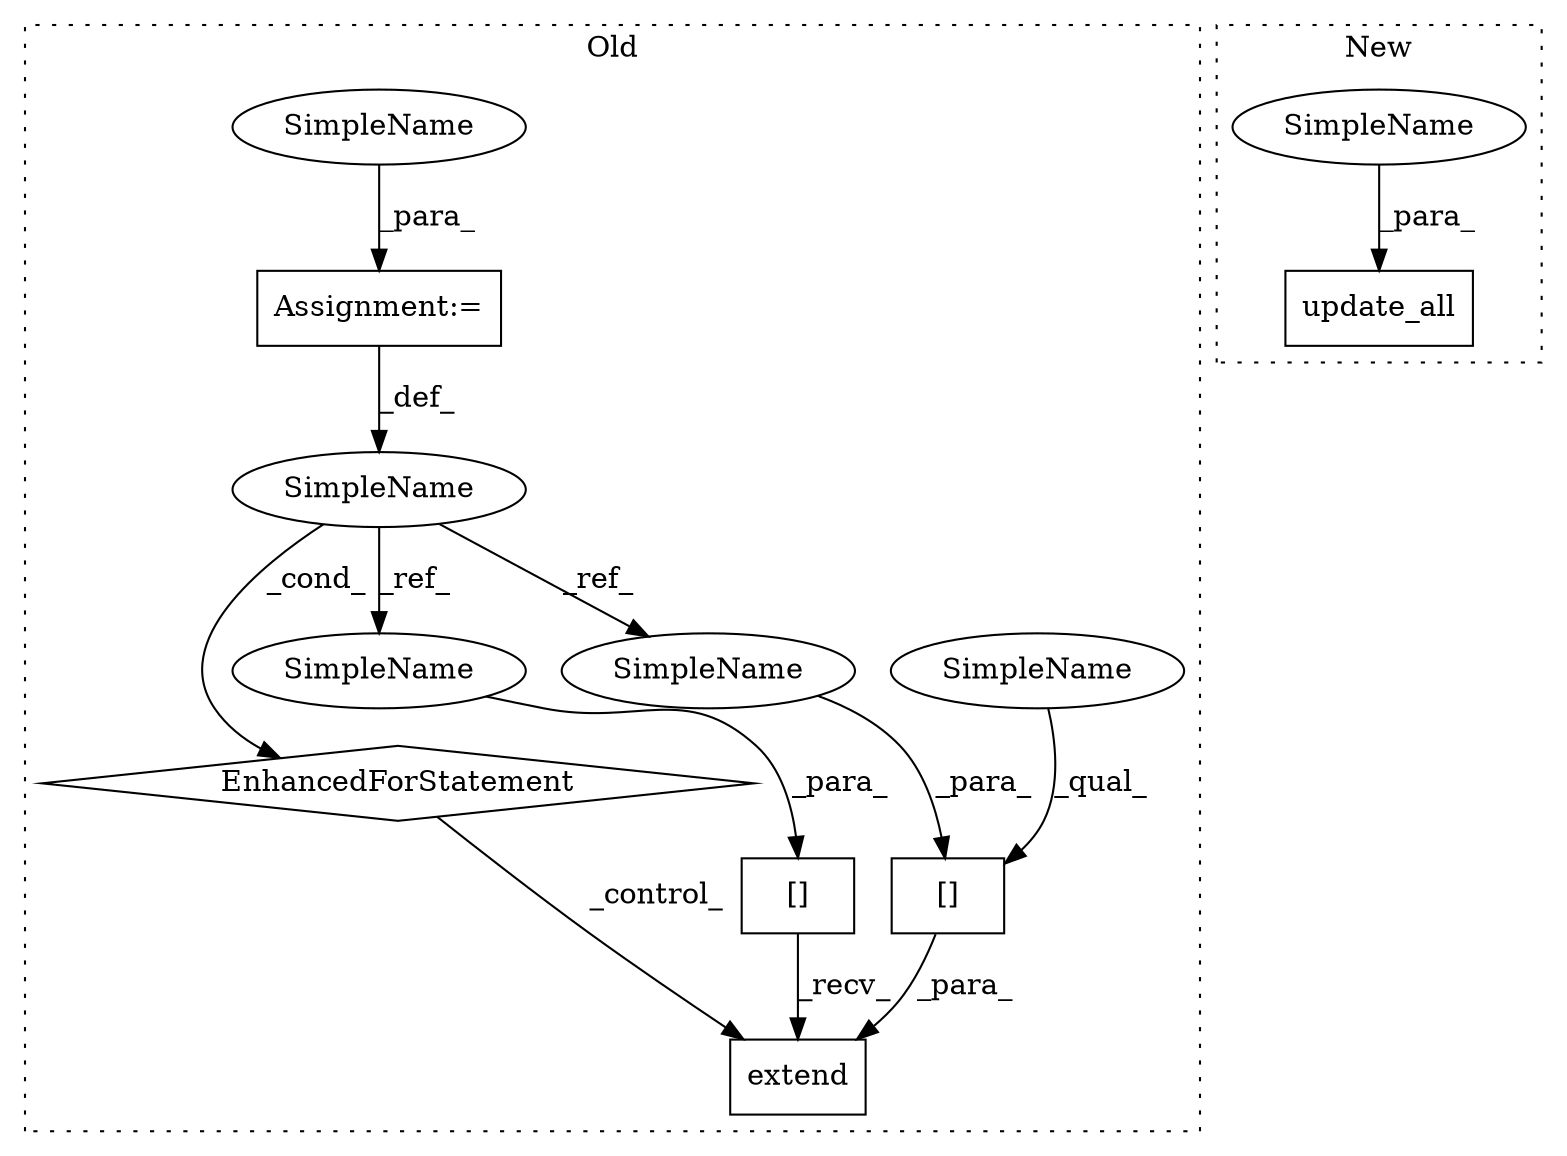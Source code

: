 digraph G {
subgraph cluster0 {
1 [label="extend" a="32" s="2423,2451" l="7,1" shape="box"];
3 [label="[]" a="2" s="2401,2421" l="12,1" shape="box"];
4 [label="EnhancedForStatement" a="70" s="2306,2389" l="57,2" shape="diamond"];
5 [label="[]" a="2" s="2430,2450" l="12,1" shape="box"];
6 [label="Assignment:=" a="7" s="2306,2389" l="57,2" shape="box"];
7 [label="SimpleName" a="42" s="2367" l="8" shape="ellipse"];
8 [label="SimpleName" a="42" s="2442" l="8" shape="ellipse"];
9 [label="SimpleName" a="42" s="2413" l="8" shape="ellipse"];
10 [label="SimpleName" a="42" s="2430" l="11" shape="ellipse"];
11 [label="SimpleName" a="42" s="2378" l="11" shape="ellipse"];
label = "Old";
style="dotted";
}
subgraph cluster1 {
2 [label="update_all" a="32" s="2325,2347" l="11,1" shape="box"];
12 [label="SimpleName" a="42" s="2336" l="11" shape="ellipse"];
label = "New";
style="dotted";
}
3 -> 1 [label="_recv_"];
4 -> 1 [label="_control_"];
5 -> 1 [label="_para_"];
6 -> 7 [label="_def_"];
7 -> 8 [label="_ref_"];
7 -> 9 [label="_ref_"];
7 -> 4 [label="_cond_"];
8 -> 5 [label="_para_"];
9 -> 3 [label="_para_"];
10 -> 5 [label="_qual_"];
11 -> 6 [label="_para_"];
12 -> 2 [label="_para_"];
}